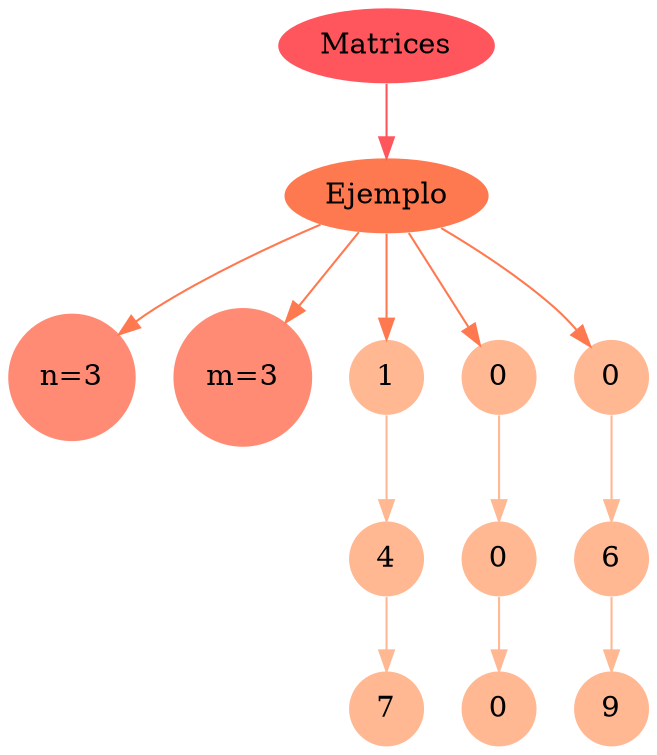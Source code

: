 digraph Tarea1{
M[label="Matrices" shape=oval, style=filled, fillcolor = "#ff555d",penwidth = 0]
titulo[label="Ejemplo" shape=oval, style=filled, fillcolor = "#ff7950",penwidth = 0]
n[label="n=3" shape=circle, style=filled, fillcolor = "#ff8b74",penwidth = 0]
m[label="m=3" shape=circle, style=filled, fillcolor = "#ff8b74",penwidth = 0]
M->titulo[color="#ff555d"]
titulo->n[color="#ff7950"]
titulo->m[color="#ff7950"]
0[label="1" shape=circle, style=filled, fillcolor = "#ffb892",penwidth = 0]
1[label="4" shape=circle, style=filled, fillcolor = "#ffb892",penwidth = 0]
0->1[color="#ffb892"]
titulo->0[color="#ff7950"]
2[label="7" shape=circle, style=filled, fillcolor = "#ffb892",penwidth = 0]
1->2[color="#ffb892"]
5[label="0" shape=circle, style=filled, fillcolor = "#ffb892",penwidth = 0]
6[label="0" shape=circle, style=filled, fillcolor = "#ffb892",penwidth = 0]
5->6[color="#ffb892"]
titulo->5[color="#ff7950"]
7[label="0" shape=circle, style=filled, fillcolor = "#ffb892",penwidth = 0]
6->7[color="#ffb892"]
10[label="0" shape=circle, style=filled, fillcolor = "#ffb892",penwidth = 0]
11[label="6" shape=circle, style=filled, fillcolor = "#ffb892",penwidth = 0]
10->11[color="#ffb892"]
titulo->10[color="#ff7950"]
12[label="9" shape=circle, style=filled, fillcolor = "#ffb892",penwidth = 0]
11->12[color="#ffb892"]
}
